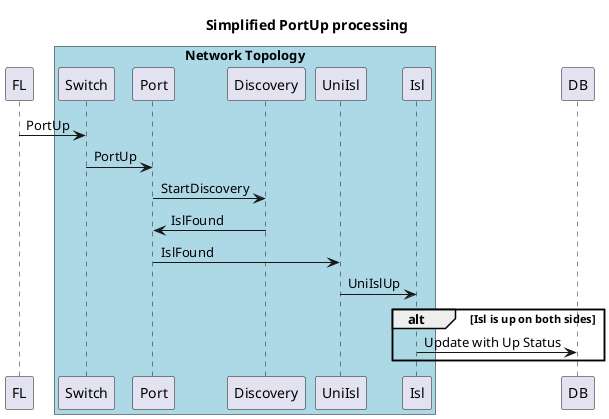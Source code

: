 @startuml

title Simplified PortUp processing

participant FL
box "Network Topology" #LightBlue
	participant Switch
	participant Port
	participant Discovery
	participant UniIsl
	participant Isl
end box

FL -> Switch: PortUp
Switch -> Port: PortUp
Port -> Discovery: StartDiscovery
Discovery -> Port: IslFound
Port -> UniIsl: IslFound
UniIsl -> Isl: UniIslUp

alt Isl is up on both sides
	Isl -> DB: Update with Up Status
end

@enduml